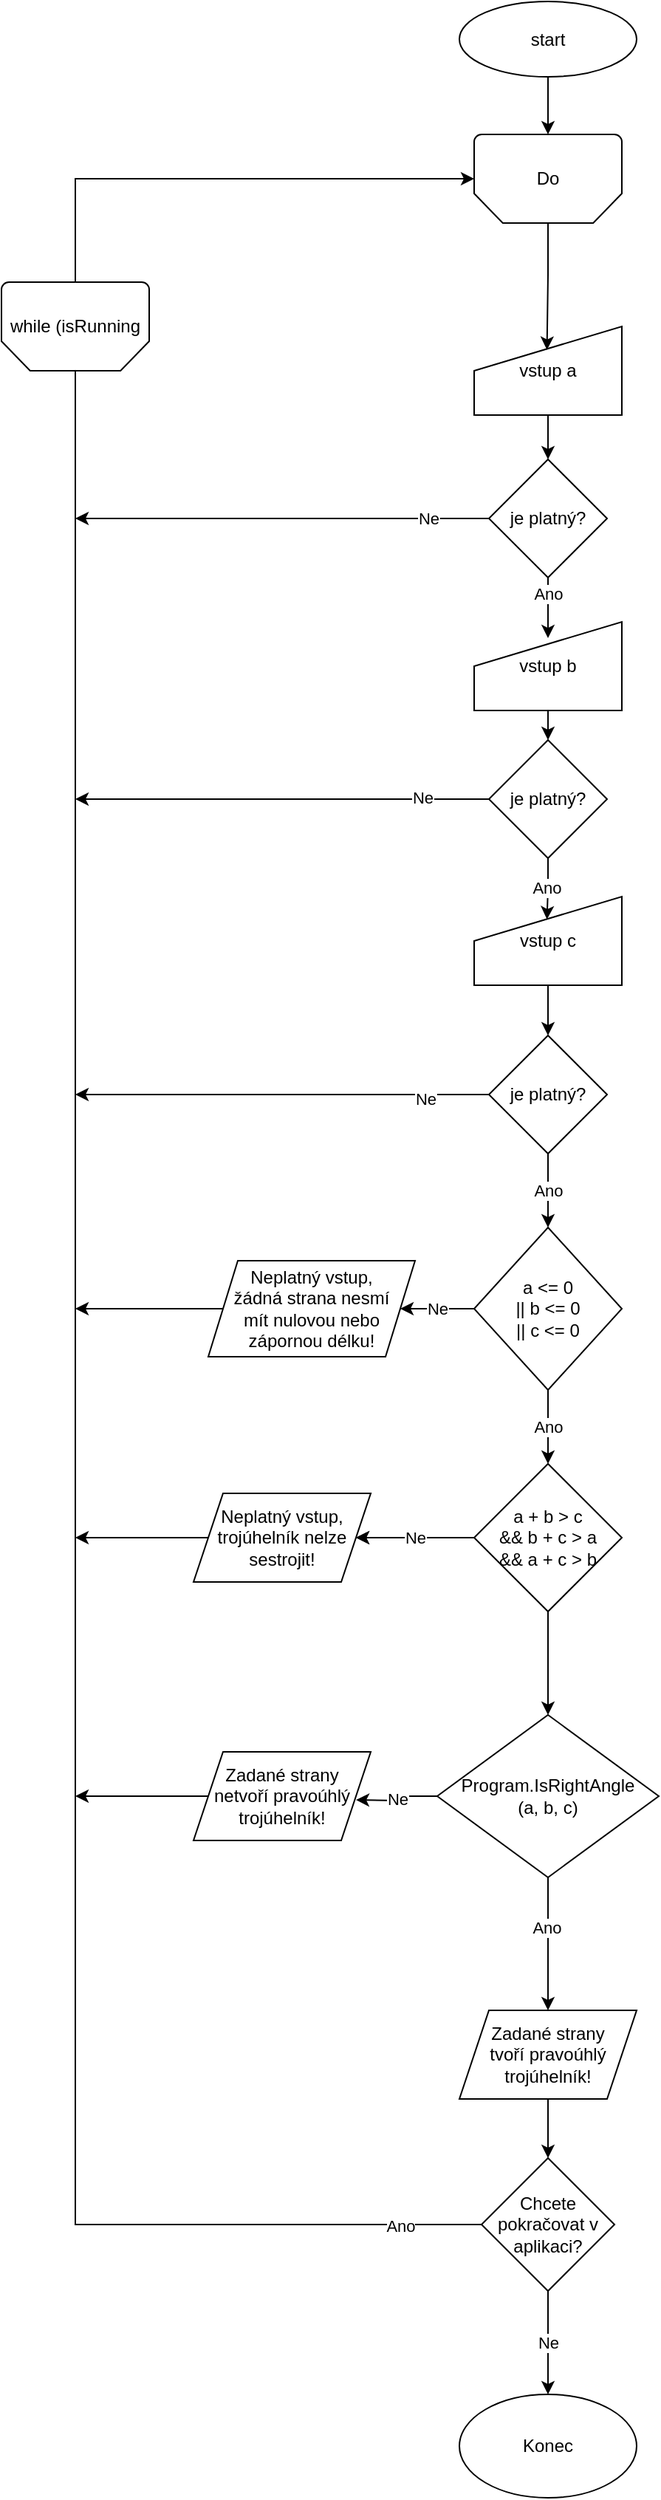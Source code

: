 <mxfile version="16.2.4" type="github">
  <diagram id="C5RBs43oDa-KdzZeNtuy" name="Page-1">
    <mxGraphModel dx="2844" dy="3824" grid="1" gridSize="10" guides="1" tooltips="1" connect="1" arrows="1" fold="1" page="1" pageScale="1" pageWidth="827" pageHeight="1169" math="0" shadow="0">
      <root>
        <mxCell id="WIyWlLk6GJQsqaUBKTNV-0" />
        <mxCell id="WIyWlLk6GJQsqaUBKTNV-1" parent="WIyWlLk6GJQsqaUBKTNV-0" />
        <mxCell id="s3Ij60GsqcC6hJbv4jSm-111" style="edgeStyle=orthogonalEdgeStyle;rounded=0;orthogonalLoop=1;jettySize=auto;html=1;entryX=0.5;entryY=1;entryDx=0;entryDy=0;entryPerimeter=0;" edge="1" parent="WIyWlLk6GJQsqaUBKTNV-1" source="s3Ij60GsqcC6hJbv4jSm-4" target="s3Ij60GsqcC6hJbv4jSm-110">
          <mxGeometry relative="1" as="geometry" />
        </mxCell>
        <mxCell id="s3Ij60GsqcC6hJbv4jSm-4" value="start" style="ellipse;whiteSpace=wrap;html=1;" vertex="1" parent="WIyWlLk6GJQsqaUBKTNV-1">
          <mxGeometry x="510" y="-1250" width="120" height="51" as="geometry" />
        </mxCell>
        <mxCell id="s3Ij60GsqcC6hJbv4jSm-65" value="Ano" style="edgeStyle=orthogonalEdgeStyle;orthogonalLoop=1;jettySize=auto;html=1;entryX=0.5;entryY=0.184;entryDx=0;entryDy=0;entryPerimeter=0;" edge="1" parent="WIyWlLk6GJQsqaUBKTNV-1" source="s3Ij60GsqcC6hJbv4jSm-9" target="s3Ij60GsqcC6hJbv4jSm-24">
          <mxGeometry relative="1" as="geometry" />
        </mxCell>
        <mxCell id="s3Ij60GsqcC6hJbv4jSm-132" style="edgeStyle=orthogonalEdgeStyle;rounded=0;orthogonalLoop=1;jettySize=auto;html=1;" edge="1" parent="WIyWlLk6GJQsqaUBKTNV-1" source="s3Ij60GsqcC6hJbv4jSm-9">
          <mxGeometry relative="1" as="geometry">
            <mxPoint x="250" y="-900" as="targetPoint" />
          </mxGeometry>
        </mxCell>
        <mxCell id="s3Ij60GsqcC6hJbv4jSm-133" value="Ne" style="edgeLabel;html=1;align=center;verticalAlign=middle;resizable=0;points=[];" vertex="1" connectable="0" parent="s3Ij60GsqcC6hJbv4jSm-132">
          <mxGeometry x="-0.701" relative="1" as="geometry">
            <mxPoint x="1" as="offset" />
          </mxGeometry>
        </mxCell>
        <mxCell id="s3Ij60GsqcC6hJbv4jSm-9" value="je platný?" style="rhombus;whiteSpace=wrap;html=1;" vertex="1" parent="WIyWlLk6GJQsqaUBKTNV-1">
          <mxGeometry x="530" y="-940" width="80" height="80" as="geometry" />
        </mxCell>
        <mxCell id="s3Ij60GsqcC6hJbv4jSm-18" style="edgeStyle=orthogonalEdgeStyle;orthogonalLoop=1;jettySize=auto;html=1;entryX=0.5;entryY=0;entryDx=0;entryDy=0;" edge="1" parent="WIyWlLk6GJQsqaUBKTNV-1" source="s3Ij60GsqcC6hJbv4jSm-15" target="s3Ij60GsqcC6hJbv4jSm-9">
          <mxGeometry relative="1" as="geometry" />
        </mxCell>
        <mxCell id="s3Ij60GsqcC6hJbv4jSm-15" value="vstup a" style="shape=manualInput;whiteSpace=wrap;html=1;" vertex="1" parent="WIyWlLk6GJQsqaUBKTNV-1">
          <mxGeometry x="520" y="-1030" width="100" height="60" as="geometry" />
        </mxCell>
        <mxCell id="s3Ij60GsqcC6hJbv4jSm-26" style="edgeStyle=orthogonalEdgeStyle;orthogonalLoop=1;jettySize=auto;html=1;" edge="1" parent="WIyWlLk6GJQsqaUBKTNV-1" source="s3Ij60GsqcC6hJbv4jSm-24">
          <mxGeometry relative="1" as="geometry">
            <mxPoint x="570" y="-750.0" as="targetPoint" />
          </mxGeometry>
        </mxCell>
        <mxCell id="s3Ij60GsqcC6hJbv4jSm-24" value="vstup b" style="shape=manualInput;whiteSpace=wrap;html=1;" vertex="1" parent="WIyWlLk6GJQsqaUBKTNV-1">
          <mxGeometry x="520" y="-830" width="100" height="60" as="geometry" />
        </mxCell>
        <mxCell id="s3Ij60GsqcC6hJbv4jSm-64" value="Ano" style="edgeStyle=orthogonalEdgeStyle;orthogonalLoop=1;jettySize=auto;html=1;entryX=0.493;entryY=0.257;entryDx=0;entryDy=0;entryPerimeter=0;" edge="1" parent="WIyWlLk6GJQsqaUBKTNV-1" source="s3Ij60GsqcC6hJbv4jSm-27" target="s3Ij60GsqcC6hJbv4jSm-35">
          <mxGeometry relative="1" as="geometry" />
        </mxCell>
        <mxCell id="s3Ij60GsqcC6hJbv4jSm-131" style="edgeStyle=orthogonalEdgeStyle;rounded=0;orthogonalLoop=1;jettySize=auto;html=1;" edge="1" parent="WIyWlLk6GJQsqaUBKTNV-1" source="s3Ij60GsqcC6hJbv4jSm-27">
          <mxGeometry relative="1" as="geometry">
            <mxPoint x="250" y="-710" as="targetPoint" />
          </mxGeometry>
        </mxCell>
        <mxCell id="s3Ij60GsqcC6hJbv4jSm-134" value="Ne" style="edgeLabel;html=1;align=center;verticalAlign=middle;resizable=0;points=[];" vertex="1" connectable="0" parent="s3Ij60GsqcC6hJbv4jSm-131">
          <mxGeometry x="-0.668" y="-1" relative="1" as="geometry">
            <mxPoint x="1" as="offset" />
          </mxGeometry>
        </mxCell>
        <mxCell id="s3Ij60GsqcC6hJbv4jSm-27" value="je platný?" style="rhombus;whiteSpace=wrap;html=1;" vertex="1" parent="WIyWlLk6GJQsqaUBKTNV-1">
          <mxGeometry x="530" y="-750" width="80" height="80" as="geometry" />
        </mxCell>
        <mxCell id="s3Ij60GsqcC6hJbv4jSm-37" style="edgeStyle=orthogonalEdgeStyle;orthogonalLoop=1;jettySize=auto;html=1;" edge="1" parent="WIyWlLk6GJQsqaUBKTNV-1" source="s3Ij60GsqcC6hJbv4jSm-35" target="s3Ij60GsqcC6hJbv4jSm-36">
          <mxGeometry relative="1" as="geometry" />
        </mxCell>
        <mxCell id="s3Ij60GsqcC6hJbv4jSm-35" value="vstup c" style="shape=manualInput;whiteSpace=wrap;html=1;" vertex="1" parent="WIyWlLk6GJQsqaUBKTNV-1">
          <mxGeometry x="520" y="-644" width="100" height="60" as="geometry" />
        </mxCell>
        <mxCell id="s3Ij60GsqcC6hJbv4jSm-67" value="Ano" style="edgeStyle=orthogonalEdgeStyle;orthogonalLoop=1;jettySize=auto;html=1;entryX=0.5;entryY=0;entryDx=0;entryDy=0;" edge="1" parent="WIyWlLk6GJQsqaUBKTNV-1" source="s3Ij60GsqcC6hJbv4jSm-36" target="s3Ij60GsqcC6hJbv4jSm-55">
          <mxGeometry relative="1" as="geometry" />
        </mxCell>
        <mxCell id="s3Ij60GsqcC6hJbv4jSm-130" style="edgeStyle=orthogonalEdgeStyle;rounded=0;orthogonalLoop=1;jettySize=auto;html=1;" edge="1" parent="WIyWlLk6GJQsqaUBKTNV-1" source="s3Ij60GsqcC6hJbv4jSm-36">
          <mxGeometry relative="1" as="geometry">
            <mxPoint x="250" y="-510" as="targetPoint" />
          </mxGeometry>
        </mxCell>
        <mxCell id="s3Ij60GsqcC6hJbv4jSm-135" value="Ne" style="edgeLabel;html=1;align=center;verticalAlign=middle;resizable=0;points=[];" vertex="1" connectable="0" parent="s3Ij60GsqcC6hJbv4jSm-130">
          <mxGeometry x="-0.684" y="3" relative="1" as="geometry">
            <mxPoint x="1" as="offset" />
          </mxGeometry>
        </mxCell>
        <mxCell id="s3Ij60GsqcC6hJbv4jSm-36" value="je platný?" style="rhombus;whiteSpace=wrap;html=1;" vertex="1" parent="WIyWlLk6GJQsqaUBKTNV-1">
          <mxGeometry x="530" y="-550" width="80" height="80" as="geometry" />
        </mxCell>
        <mxCell id="s3Ij60GsqcC6hJbv4jSm-93" style="edgeStyle=orthogonalEdgeStyle;rounded=0;orthogonalLoop=1;jettySize=auto;html=1;entryX=0.5;entryY=0;entryDx=0;entryDy=0;" edge="1" parent="WIyWlLk6GJQsqaUBKTNV-1" source="s3Ij60GsqcC6hJbv4jSm-42" target="s3Ij60GsqcC6hJbv4jSm-91">
          <mxGeometry relative="1" as="geometry" />
        </mxCell>
        <mxCell id="s3Ij60GsqcC6hJbv4jSm-94" value="Ano" style="edgeLabel;html=1;align=center;verticalAlign=middle;resizable=0;points=[];" vertex="1" connectable="0" parent="s3Ij60GsqcC6hJbv4jSm-93">
          <mxGeometry x="-0.256" y="-1" relative="1" as="geometry">
            <mxPoint as="offset" />
          </mxGeometry>
        </mxCell>
        <mxCell id="s3Ij60GsqcC6hJbv4jSm-95" value="Ne" style="edgeStyle=orthogonalEdgeStyle;rounded=0;orthogonalLoop=1;jettySize=auto;html=1;entryX=1;entryY=0.5;entryDx=0;entryDy=0;" edge="1" parent="WIyWlLk6GJQsqaUBKTNV-1" source="s3Ij60GsqcC6hJbv4jSm-42">
          <mxGeometry relative="1" as="geometry">
            <mxPoint x="440" y="-32.5" as="targetPoint" />
          </mxGeometry>
        </mxCell>
        <mxCell id="s3Ij60GsqcC6hJbv4jSm-42" value="Program.IsRightAngle&lt;br&gt;(a, b, c)" style="rhombus;whiteSpace=wrap;html=1;" vertex="1" parent="WIyWlLk6GJQsqaUBKTNV-1">
          <mxGeometry x="495" y="-90" width="150" height="110" as="geometry" />
        </mxCell>
        <mxCell id="s3Ij60GsqcC6hJbv4jSm-68" style="edgeStyle=orthogonalEdgeStyle;orthogonalLoop=1;jettySize=auto;html=1;" edge="1" parent="WIyWlLk6GJQsqaUBKTNV-1" source="s3Ij60GsqcC6hJbv4jSm-43" target="s3Ij60GsqcC6hJbv4jSm-52">
          <mxGeometry relative="1" as="geometry" />
        </mxCell>
        <mxCell id="s3Ij60GsqcC6hJbv4jSm-70" value="Ne" style="edgeStyle=orthogonalEdgeStyle;rounded=0;orthogonalLoop=1;jettySize=auto;html=1;" edge="1" parent="WIyWlLk6GJQsqaUBKTNV-1" source="s3Ij60GsqcC6hJbv4jSm-43" target="s3Ij60GsqcC6hJbv4jSm-52">
          <mxGeometry relative="1" as="geometry" />
        </mxCell>
        <mxCell id="s3Ij60GsqcC6hJbv4jSm-107" style="edgeStyle=orthogonalEdgeStyle;rounded=0;orthogonalLoop=1;jettySize=auto;html=1;exitX=0.5;exitY=1;exitDx=0;exitDy=0;entryX=0.5;entryY=0;entryDx=0;entryDy=0;" edge="1" parent="WIyWlLk6GJQsqaUBKTNV-1" source="s3Ij60GsqcC6hJbv4jSm-43" target="s3Ij60GsqcC6hJbv4jSm-42">
          <mxGeometry relative="1" as="geometry" />
        </mxCell>
        <mxCell id="s3Ij60GsqcC6hJbv4jSm-43" value="a + b &amp;gt; c &lt;br&gt;&amp;amp;&amp;amp; b + c &amp;gt; a &lt;br&gt;&amp;amp;&amp;amp; a + c &amp;gt; b" style="rhombus;whiteSpace=wrap;html=1;" vertex="1" parent="WIyWlLk6GJQsqaUBKTNV-1">
          <mxGeometry x="520" y="-260" width="100" height="100" as="geometry" />
        </mxCell>
        <mxCell id="s3Ij60GsqcC6hJbv4jSm-128" style="edgeStyle=orthogonalEdgeStyle;rounded=0;orthogonalLoop=1;jettySize=auto;html=1;" edge="1" parent="WIyWlLk6GJQsqaUBKTNV-1" source="s3Ij60GsqcC6hJbv4jSm-52">
          <mxGeometry relative="1" as="geometry">
            <mxPoint x="250" y="-210" as="targetPoint" />
          </mxGeometry>
        </mxCell>
        <mxCell id="s3Ij60GsqcC6hJbv4jSm-52" value="Neplatný vstup, trojúhelník nelze sestrojit!" style="shape=parallelogram;perimeter=parallelogramPerimeter;whiteSpace=wrap;html=1;fixedSize=1;" vertex="1" parent="WIyWlLk6GJQsqaUBKTNV-1">
          <mxGeometry x="330" y="-240" width="120" height="60" as="geometry" />
        </mxCell>
        <mxCell id="s3Ij60GsqcC6hJbv4jSm-59" value="Ano" style="edgeStyle=orthogonalEdgeStyle;orthogonalLoop=1;jettySize=auto;html=1;entryX=0.5;entryY=0;entryDx=0;entryDy=0;" edge="1" parent="WIyWlLk6GJQsqaUBKTNV-1" source="s3Ij60GsqcC6hJbv4jSm-55" target="s3Ij60GsqcC6hJbv4jSm-43">
          <mxGeometry relative="1" as="geometry" />
        </mxCell>
        <mxCell id="s3Ij60GsqcC6hJbv4jSm-78" value="Ne" style="edgeStyle=orthogonalEdgeStyle;rounded=0;orthogonalLoop=1;jettySize=auto;html=1;entryX=1;entryY=0.5;entryDx=0;entryDy=0;" edge="1" parent="WIyWlLk6GJQsqaUBKTNV-1" source="s3Ij60GsqcC6hJbv4jSm-55" target="s3Ij60GsqcC6hJbv4jSm-73">
          <mxGeometry relative="1" as="geometry" />
        </mxCell>
        <mxCell id="s3Ij60GsqcC6hJbv4jSm-55" value="a &amp;lt;= 0 &lt;br&gt;|| b &amp;lt;= 0 &lt;br&gt;|| c &amp;lt;= 0" style="rhombus;whiteSpace=wrap;html=1;" vertex="1" parent="WIyWlLk6GJQsqaUBKTNV-1">
          <mxGeometry x="520" y="-420" width="100" height="110" as="geometry" />
        </mxCell>
        <mxCell id="s3Ij60GsqcC6hJbv4jSm-129" style="edgeStyle=orthogonalEdgeStyle;rounded=0;orthogonalLoop=1;jettySize=auto;html=1;" edge="1" parent="WIyWlLk6GJQsqaUBKTNV-1" source="s3Ij60GsqcC6hJbv4jSm-73">
          <mxGeometry relative="1" as="geometry">
            <mxPoint x="250" y="-365" as="targetPoint" />
          </mxGeometry>
        </mxCell>
        <mxCell id="s3Ij60GsqcC6hJbv4jSm-73" value="Neplatný vstup, &lt;br&gt;žádná strana nesmí &lt;br&gt;mít nulovou nebo zápornou délku!" style="shape=parallelogram;perimeter=parallelogramPerimeter;whiteSpace=wrap;html=1;fixedSize=1;" vertex="1" parent="WIyWlLk6GJQsqaUBKTNV-1">
          <mxGeometry x="340" y="-397.5" width="140" height="65" as="geometry" />
        </mxCell>
        <mxCell id="s3Ij60GsqcC6hJbv4jSm-114" style="edgeStyle=orthogonalEdgeStyle;rounded=0;orthogonalLoop=1;jettySize=auto;html=1;entryX=0.5;entryY=0;entryDx=0;entryDy=0;" edge="1" parent="WIyWlLk6GJQsqaUBKTNV-1" source="s3Ij60GsqcC6hJbv4jSm-91" target="s3Ij60GsqcC6hJbv4jSm-113">
          <mxGeometry relative="1" as="geometry" />
        </mxCell>
        <mxCell id="s3Ij60GsqcC6hJbv4jSm-91" value="Zadané strany &lt;br&gt;tvoří pravoúhlý trojúhelník!" style="shape=parallelogram;perimeter=parallelogramPerimeter;whiteSpace=wrap;html=1;fixedSize=1;" vertex="1" parent="WIyWlLk6GJQsqaUBKTNV-1">
          <mxGeometry x="510" y="110" width="120" height="60" as="geometry" />
        </mxCell>
        <mxCell id="s3Ij60GsqcC6hJbv4jSm-127" style="edgeStyle=orthogonalEdgeStyle;rounded=0;orthogonalLoop=1;jettySize=auto;html=1;" edge="1" parent="WIyWlLk6GJQsqaUBKTNV-1" source="s3Ij60GsqcC6hJbv4jSm-98">
          <mxGeometry relative="1" as="geometry">
            <mxPoint x="250" y="-35" as="targetPoint" />
          </mxGeometry>
        </mxCell>
        <mxCell id="s3Ij60GsqcC6hJbv4jSm-98" value="Zadané strany &lt;br&gt;netvoří pravoúhlý trojúhelník!" style="shape=parallelogram;perimeter=parallelogramPerimeter;whiteSpace=wrap;html=1;fixedSize=1;" vertex="1" parent="WIyWlLk6GJQsqaUBKTNV-1">
          <mxGeometry x="330" y="-65" width="120" height="60" as="geometry" />
        </mxCell>
        <mxCell id="s3Ij60GsqcC6hJbv4jSm-103" value="Konec" style="ellipse;whiteSpace=wrap;html=1;" vertex="1" parent="WIyWlLk6GJQsqaUBKTNV-1">
          <mxGeometry x="510" y="370" width="120" height="70" as="geometry" />
        </mxCell>
        <mxCell id="s3Ij60GsqcC6hJbv4jSm-112" style="edgeStyle=orthogonalEdgeStyle;rounded=0;orthogonalLoop=1;jettySize=auto;html=1;entryX=0.493;entryY=0.264;entryDx=0;entryDy=0;entryPerimeter=0;" edge="1" parent="WIyWlLk6GJQsqaUBKTNV-1" source="s3Ij60GsqcC6hJbv4jSm-110" target="s3Ij60GsqcC6hJbv4jSm-15">
          <mxGeometry relative="1" as="geometry" />
        </mxCell>
        <mxCell id="s3Ij60GsqcC6hJbv4jSm-110" value="Do" style="strokeWidth=1;html=1;shape=mxgraph.flowchart.loop_limit;whiteSpace=wrap;direction=west;" vertex="1" parent="WIyWlLk6GJQsqaUBKTNV-1">
          <mxGeometry x="520" y="-1160" width="100" height="60" as="geometry" />
        </mxCell>
        <mxCell id="s3Ij60GsqcC6hJbv4jSm-116" style="edgeStyle=orthogonalEdgeStyle;rounded=0;orthogonalLoop=1;jettySize=auto;html=1;exitX=0;exitY=0.5;exitDx=0;exitDy=0;entryX=1;entryY=0.5;entryDx=0;entryDy=0;entryPerimeter=0;" edge="1" parent="WIyWlLk6GJQsqaUBKTNV-1" source="s3Ij60GsqcC6hJbv4jSm-113" target="s3Ij60GsqcC6hJbv4jSm-110">
          <mxGeometry relative="1" as="geometry">
            <mxPoint x="410" y="-1130" as="targetPoint" />
            <mxPoint x="300" y="255" as="sourcePoint" />
            <Array as="points">
              <mxPoint x="250" y="255" />
              <mxPoint x="250" y="-1130" />
            </Array>
          </mxGeometry>
        </mxCell>
        <mxCell id="s3Ij60GsqcC6hJbv4jSm-124" value="Ano" style="edgeLabel;html=1;align=center;verticalAlign=middle;resizable=0;points=[];" vertex="1" connectable="0" parent="s3Ij60GsqcC6hJbv4jSm-116">
          <mxGeometry x="-0.943" y="1" relative="1" as="geometry">
            <mxPoint as="offset" />
          </mxGeometry>
        </mxCell>
        <mxCell id="s3Ij60GsqcC6hJbv4jSm-122" value="Ne" style="edgeStyle=orthogonalEdgeStyle;rounded=0;orthogonalLoop=1;jettySize=auto;html=1;entryX=0.5;entryY=0;entryDx=0;entryDy=0;" edge="1" parent="WIyWlLk6GJQsqaUBKTNV-1" source="s3Ij60GsqcC6hJbv4jSm-113" target="s3Ij60GsqcC6hJbv4jSm-103">
          <mxGeometry relative="1" as="geometry" />
        </mxCell>
        <mxCell id="s3Ij60GsqcC6hJbv4jSm-113" value="Chcete pokračovat v aplikaci?" style="rhombus;whiteSpace=wrap;html=1;strokeWidth=1;" vertex="1" parent="WIyWlLk6GJQsqaUBKTNV-1">
          <mxGeometry x="525" y="210" width="90" height="90" as="geometry" />
        </mxCell>
        <mxCell id="s3Ij60GsqcC6hJbv4jSm-125" value="while (isRunning" style="strokeWidth=1;html=1;shape=mxgraph.flowchart.loop_limit;whiteSpace=wrap;direction=west;" vertex="1" parent="WIyWlLk6GJQsqaUBKTNV-1">
          <mxGeometry x="200" y="-1060" width="100" height="60" as="geometry" />
        </mxCell>
      </root>
    </mxGraphModel>
  </diagram>
</mxfile>
